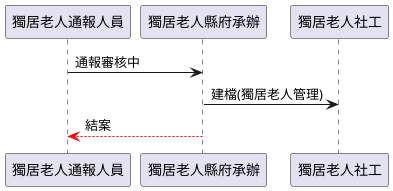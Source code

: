 @startuml


獨居老人通報人員 -> 獨居老人縣府承辦: 通報審核中
獨居老人縣府承辦 -> 獨居老人社工: 建檔(獨居老人管理)
獨居老人縣府承辦 --[#red]>獨居老人通報人員: 結案


' 獨居老人社工 -> 獨居老人委外單位主管:查核中
' 獨居老人委外單位主管 -> 獨居老人縣府承辦:複核中
' 獨居老人公所承辦 -> 

' 主責社工 -> 督導: 督導審核中
' 督導 --> 派案社工:
' 督導 -->主責社工: 退件
' 督導 -> 主管科長 : 科長/主管審核中
' 主管科長 --[#red]>主責社工:退件
' 主管科長->主責社工:主責處遇中
' 主責社工 -> 主責社工:主責送結案
' 主責社工-> 歸檔:歸檔
' 歸檔-->主責社工:退件

@enduml
